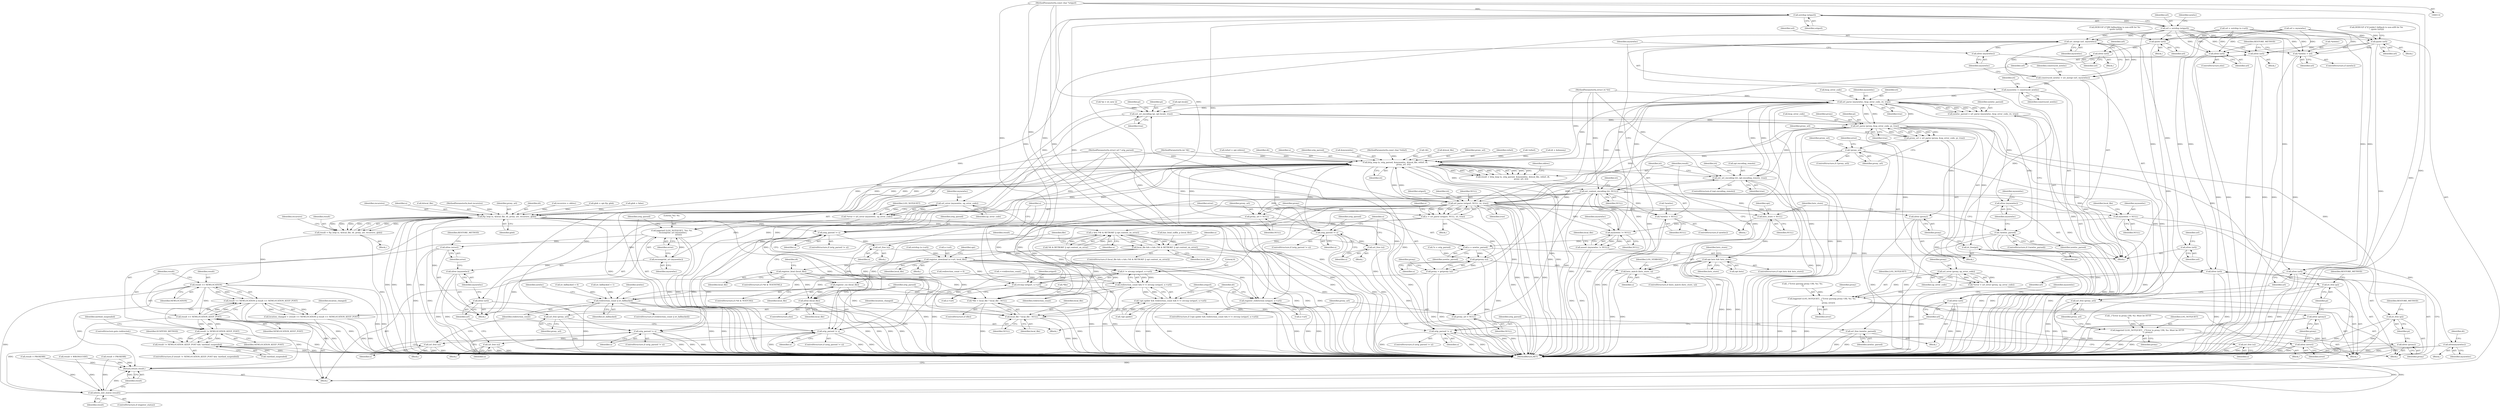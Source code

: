 digraph "1_savannah_e996e322ffd42aaa051602da182d03178d0f13e1_0@API" {
"1000178" [label="(Call,xstrdup (origurl))"];
"1000116" [label="(MethodParameterIn,const char *origurl)"];
"1000176" [label="(Call,url = xstrdup (origurl))"];
"1000258" [label="(Call,xfree (url))"];
"1000293" [label="(Call,xfree (url))"];
"1000410" [label="(Call,uri_merge (url, mynewloc))"];
"1000408" [label="(Call,construced_newloc = uri_merge (url, mynewloc))"];
"1000415" [label="(Call,mynewloc = construced_newloc)"];
"1000444" [label="(Call,url_parse (mynewloc, &up_error_code, iri, true))"];
"1000223" [label="(Call,set_uri_encoding (pi, opt.locale, true))"];
"1000236" [label="(Call,url_parse (proxy, &up_error_code, pi, true))"];
"1000234" [label="(Call,proxy_url = url_parse (proxy, &up_error_code, pi, true))"];
"1000243" [label="(Call,!proxy_url)"];
"1000291" [label="(Call,url_free (proxy_url))"];
"1000330" [label="(Call,http_loop (u, orig_parsed, &mynewloc, &local_file, refurl, dt,\n                          proxy_url, iri))"];
"1000328" [label="(Call,result = http_loop (u, orig_parsed, &mynewloc, &local_file, refurl, dt,\n                          proxy_url, iri))"];
"1000361" [label="(Call,ftp_loop (u, &local_file, dt, proxy_url, recursive, glob))"];
"1000359" [label="(Call,result = ftp_loop (u, &local_file, dt, proxy_url, recursive, glob))"];
"1000391" [label="(Call,result == NEWLOCATION)"];
"1000390" [label="(Call,result == NEWLOCATION || result == NEWLOCATION_KEEP_POST)"];
"1000388" [label="(Call,location_changed = (result == NEWLOCATION || result == NEWLOCATION_KEEP_POST))"];
"1000394" [label="(Call,result == NEWLOCATION_KEEP_POST)"];
"1000539" [label="(Call,result != NEWLOCATION_KEEP_POST)"];
"1000538" [label="(Call,result != NEWLOCATION_KEEP_POST && !method_suspended)"];
"1000706" [label="(Call,inform_exit_status (result))"];
"1000708" [label="(Return,return result;)"];
"1000383" [label="(Call,url_free (proxy_url))"];
"1000467" [label="(Call,orig_parsed != u)"];
"1000471" [label="(Call,url_free (u))"];
"1000507" [label="(Call,orig_parsed != u)"];
"1000511" [label="(Call,url_free (u))"];
"1000528" [label="(Call,orig_parsed != u)"];
"1000532" [label="(Call,url_free (u))"];
"1000567" [label="(Call,orig_parsed != u)"];
"1000571" [label="(Call,url_free (u))"];
"1000672" [label="(Call,orig_parsed != u)"];
"1000676" [label="(Call,url_free (u))"];
"1000609" [label="(Call,u && (*dt & RETROKF || opt.content_on_error))"];
"1000607" [label="(Call,local_file && u && (*dt & RETROKF || opt.content_on_error))"];
"1000620" [label="(Call,register_download (u->url, local_file))"];
"1000633" [label="(Call,0 != strcmp (origurl, u->url))"];
"1000631" [label="(Call,redirection_count && 0 != strcmp (origurl, u->url))"];
"1000626" [label="(Call,!opt.spider && redirection_count && 0 != strcmp (origurl, u->url))"];
"1000679" [label="(Call,redirection_count || iri_fallbacked)"];
"1000635" [label="(Call,strcmp (origurl, u->url))"];
"1000640" [label="(Call,register_redirection (origurl, u->url))"];
"1000650" [label="(Call,register_html (local_file))"];
"1000657" [label="(Call,register_css (local_file))"];
"1000661" [label="(Call,*file = local_file ? local_file : NULL)"];
"1000664" [label="(Call,local_file ? local_file : NULL)"];
"1000669" [label="(Call,xfree (local_file))"];
"1000429" [label="(Call,set_uri_encoding (iri, opt.encoding_remote, true))"];
"1000435" [label="(Call,set_content_encoding (iri, NULL))"];
"1000204" [label="(Call,mynewloc = NULL)"];
"1000403" [label="(Call,mynewloc != NULL)"];
"1000402" [label="(Call,assert (mynewloc != NULL))"];
"1000548" [label="(Call,xfree(mynewloc))"];
"1000209" [label="(Call,proxy_url = NULL)"];
"1000311" [label="(Call,hsts_store = NULL)"];
"1000315" [label="(Call,opt.hsts && hsts_store)"];
"1000322" [label="(Call,hsts_match (hsts_store, u))"];
"1000385" [label="(Call,proxy_url = NULL)"];
"1000575" [label="(Call,url_parse (origurl, NULL, iri, true))"];
"1000573" [label="(Call,u = url_parse (origurl, NULL, iri, true))"];
"1000214" [label="(Call,getproxy (u))"];
"1000212" [label="(Call,proxy = getproxy (u))"];
"1000696" [label="(Call,*newloc = NULL)"];
"1000249" [label="(Call,url_error (proxy, up_error_code))"];
"1000247" [label="(Call,*error = url_error (proxy, up_error_code))"];
"1000252" [label="(Call,logprintf (LOG_NOTQUIET, _(\"Error parsing proxy URL %s: %s.\n\"),\n                     proxy, error))"];
"1000260" [label="(Call,xfree (error))"];
"1000262" [label="(Call,xfree (proxy))"];
"1000264" [label="(Call,iri_free (pi))"];
"1000286" [label="(Call,logprintf (LOG_NOTQUIET, _(\"Error in proxy URL %s: Must be HTTP.\n\"), proxy))"];
"1000295" [label="(Call,xfree (proxy))"];
"1000297" [label="(Call,iri_free (pi))"];
"1000304" [label="(Call,iri_free(pi))"];
"1000306" [label="(Call,xfree (proxy))"];
"1000442" [label="(Call,newloc_parsed = url_parse (mynewloc, &up_error_code, iri, true))"];
"1000451" [label="(Call,!newloc_parsed)"];
"1000504" [label="(Call,url_free (newloc_parsed))"];
"1000534" [label="(Call,u = newloc_parsed)"];
"1000457" [label="(Call,url_error (mynewloc, up_error_code))"];
"1000455" [label="(Call,*error = url_error (mynewloc, up_error_code))"];
"1000460" [label="(Call,logprintf (LOG_NOTQUIET, \"%s: %s.\n\", escnonprint_uri (mynewloc),\n                     error))"];
"1000477" [label="(Call,xfree (error))"];
"1000463" [label="(Call,escnonprint_uri (mynewloc))"];
"1000475" [label="(Call,xfree (mynewloc))"];
"1000481" [label="(Call,xfree (mynewloc))"];
"1000413" [label="(Call,xfree (mynewloc))"];
"1000473" [label="(Call,xfree (url))"];
"1000513" [label="(Call,xfree (url))"];
"1000522" [label="(Call,xfree (url))"];
"1000586" [label="(Call,quote (url))"];
"1000588" [label="(Call,xfree (url))"];
"1000604" [label="(Call,quote (url))"];
"1000685" [label="(Call,*newloc = url)"];
"1000690" [label="(Call,xfree (url))"];
"1000700" [label="(Call,xfree (url))"];
"1000465" [label="(Identifier,error)"];
"1000124" [label="(Block,)"];
"1000629" [label="(Identifier,opt)"];
"1000359" [label="(Call,result = ftp_loop (u, &local_file, dt, proxy_url, recursive, glob))"];
"1000443" [label="(Identifier,newloc_parsed)"];
"1000367" [label="(Identifier,recursive)"];
"1000458" [label="(Identifier,mynewloc)"];
"1000166" [label="(Call,!dt)"];
"1000386" [label="(Identifier,proxy_url)"];
"1000335" [label="(Call,&local_file)"];
"1000604" [label="(Call,quote (url))"];
"1000442" [label="(Call,newloc_parsed = url_parse (mynewloc, &up_error_code, iri, true))"];
"1000510" [label="(Block,)"];
"1000690" [label="(Call,xfree (url))"];
"1000472" [label="(Identifier,u)"];
"1000548" [label="(Call,xfree(mynewloc))"];
"1000405" [label="(Identifier,NULL)"];
"1000456" [label="(Identifier,error)"];
"1000691" [label="(Identifier,url)"];
"1000470" [label="(Block,)"];
"1000664" [label="(Call,local_file ? local_file : NULL)"];
"1000683" [label="(ControlStructure,if (newloc))"];
"1000179" [label="(Identifier,origurl)"];
"1000339" [label="(Identifier,proxy_url)"];
"1000460" [label="(Call,logprintf (LOG_NOTQUIET, \"%s: %s.\n\", escnonprint_uri (mynewloc),\n                     error))"];
"1000361" [label="(Call,ftp_loop (u, &local_file, dt, proxy_url, recursive, glob))"];
"1000299" [label="(Identifier,RESTORE_METHOD)"];
"1000592" [label="(Call,xstrdup (u->url))"];
"1000253" [label="(Identifier,LOG_NOTQUIET)"];
"1000115" [label="(MethodParameterIn,struct url * orig_parsed)"];
"1000625" [label="(ControlStructure,if (!opt.spider && redirection_count && 0 != strcmp (origurl, u->url)))"];
"1000429" [label="(Call,set_uri_encoding (iri, opt.encoding_remote, true))"];
"1000699" [label="(Identifier,NULL)"];
"1000259" [label="(Identifier,url)"];
"1000577" [label="(Identifier,NULL)"];
"1000387" [label="(Identifier,NULL)"];
"1000306" [label="(Call,xfree (proxy))"];
"1000326" [label="(Identifier,LOG_VERBOSE)"];
"1000242" [label="(ControlStructure,if (!proxy_url))"];
"1000228" [label="(Identifier,true)"];
"1000635" [label="(Call,strcmp (origurl, u->url))"];
"1000412" [label="(Identifier,mynewloc)"];
"1000396" [label="(Identifier,NEWLOCATION_KEEP_POST)"];
"1000549" [label="(Identifier,mynewloc)"];
"1000459" [label="(Identifier,up_error_code)"];
"1000532" [label="(Call,url_free (u))"];
"1000455" [label="(Call,*error = url_error (mynewloc, up_error_code))"];
"1000636" [label="(Identifier,origurl)"];
"1000709" [label="(Identifier,result)"];
"1000627" [label="(Call,!opt.spider)"];
"1000435" [label="(Call,set_content_encoding (iri, NULL))"];
"1000695" [label="(Identifier,newloc)"];
"1000315" [label="(Call,opt.hsts && hsts_store)"];
"1000344" [label="(Identifier,oldrec)"];
"1000266" [label="(Identifier,RESTORE_METHOD)"];
"1000234" [label="(Call,proxy_url = url_parse (proxy, &up_error_code, pi, true))"];
"1000531" [label="(Block,)"];
"1000666" [label="(Identifier,local_file)"];
"1000407" [label="(Identifier,local_file)"];
"1000121" [label="(MethodParameterIn,bool recursive)"];
"1000607" [label="(Call,local_file && u && (*dt & RETROKF || opt.content_on_error))"];
"1000538" [label="(Call,result != NEWLOCATION_KEEP_POST && !method_suspended)"];
"1000293" [label="(Call,xfree (url))"];
"1000467" [label="(Call,orig_parsed != u)"];
"1000394" [label="(Call,result == NEWLOCATION_KEEP_POST)"];
"1000193" [label="(Call,!refurl)"];
"1000471" [label="(Call,url_free (u))"];
"1000414" [label="(Identifier,mynewloc)"];
"1000696" [label="(Call,*newloc = NULL)"];
"1000321" [label="(ControlStructure,if (hsts_match (hsts_store, u)))"];
"1000469" [label="(Identifier,u)"];
"1000218" [label="(Block,)"];
"1000210" [label="(Identifier,proxy_url)"];
"1000648" [label="(Identifier,dt)"];
"1000622" [label="(Identifier,u)"];
"1000686" [label="(Call,*newloc)"];
"1000707" [label="(Identifier,result)"];
"1000311" [label="(Call,hsts_store = NULL)"];
"1000205" [label="(Identifier,mynewloc)"];
"1000236" [label="(Call,url_parse (proxy, &up_error_code, pi, true))"];
"1000674" [label="(Identifier,u)"];
"1000528" [label="(Call,orig_parsed != u)"];
"1000425" [label="(ControlStructure,if (opt.encoding_remote))"];
"1000206" [label="(Identifier,NULL)"];
"1000243" [label="(Call,!proxy_url)"];
"1000702" [label="(Identifier,RESTORE_METHOD)"];
"1000317" [label="(Identifier,opt)"];
"1000462" [label="(Literal,\"%s: %s.\n\")"];
"1000136" [label="(Call,*u = orig_parsed)"];
"1000533" [label="(Identifier,u)"];
"1000224" [label="(Identifier,pi)"];
"1000576" [label="(Identifier,origurl)"];
"1000275" [label="(Identifier,proxy_url)"];
"1000491" [label="(Call,++redirection_count)"];
"1000523" [label="(Identifier,url)"];
"1000651" [label="(Identifier,local_file)"];
"1000420" [label="(Identifier,iri)"];
"1000463" [label="(Call,escnonprint_uri (mynewloc))"];
"1000642" [label="(Call,u->url)"];
"1000484" [label="(Identifier,mynewloc)"];
"1000257" [label="(Identifier,error)"];
"1000567" [label="(Call,orig_parsed != u)"];
"1000250" [label="(Identifier,proxy)"];
"1000129" [label="(Call,iri_fallbacked = 0)"];
"1000704" [label="(ControlStructure,if (register_status))"];
"1000473" [label="(Call,xfree (url))"];
"1000624" [label="(Identifier,local_file)"];
"1000362" [label="(Identifier,u)"];
"1000434" [label="(Identifier,true)"];
"1000404" [label="(Identifier,mynewloc)"];
"1000322" [label="(Call,hsts_match (hsts_store, u))"];
"1000570" [label="(Block,)"];
"1000116" [label="(MethodParameterIn,const char *origurl)"];
"1000258" [label="(Call,xfree (url))"];
"1000330" [label="(Call,http_loop (u, orig_parsed, &mynewloc, &local_file, refurl, dt,\n                          proxy_url, iri))"];
"1000496" [label="(Block,)"];
"1000541" [label="(Identifier,NEWLOCATION_KEEP_POST)"];
"1000542" [label="(Call,!method_suspended)"];
"1000261" [label="(Identifier,error)"];
"1000120" [label="(MethodParameterIn,int *dt)"];
"1000537" [label="(ControlStructure,if (result != NEWLOCATION_KEEP_POST && !method_suspended))"];
"1000415" [label="(Call,mynewloc = construced_newloc)"];
"1000588" [label="(Call,xfree (url))"];
"1000384" [label="(Identifier,proxy_url)"];
"1000235" [label="(Identifier,proxy_url)"];
"1000530" [label="(Identifier,u)"];
"1000543" [label="(Identifier,method_suspended)"];
"1000448" [label="(Identifier,iri)"];
"1000444" [label="(Call,url_parse (mynewloc, &up_error_code, iri, true))"];
"1000634" [label="(Literal,0)"];
"1000451" [label="(Call,!newloc_parsed)"];
"1000655" [label="(Identifier,dt)"];
"1000169" [label="(Call,dt = &dummy)"];
"1000440" [label="(Identifier,iri)"];
"1000254" [label="(Call,_(\"Error parsing proxy URL %s: %s.\n\"))"];
"1000535" [label="(Identifier,u)"];
"1000291" [label="(Call,url_free (proxy_url))"];
"1000641" [label="(Identifier,origurl)"];
"1000195" [label="(Call,refurl = opt.referer)"];
"1000383" [label="(Call,url_free (proxy_url))"];
"1000569" [label="(Identifier,u)"];
"1000211" [label="(Identifier,NULL)"];
"1000587" [label="(Identifier,url)"];
"1000468" [label="(Identifier,orig_parsed)"];
"1000363" [label="(Call,&local_file)"];
"1000658" [label="(Identifier,local_file)"];
"1000146" [label="(Call,redirection_count = 0)"];
"1000516" [label="(Identifier,mynewloc)"];
"1000667" [label="(Identifier,NULL)"];
"1000223" [label="(Call,set_uri_encoding (pi, opt.locale, true))"];
"1000665" [label="(Identifier,local_file)"];
"1000591" [label="(Identifier,url)"];
"1000512" [label="(Identifier,u)"];
"1000338" [label="(Identifier,dt)"];
"1000464" [label="(Identifier,mynewloc)"];
"1000575" [label="(Call,url_parse (origurl, NULL, iri, true))"];
"1000477" [label="(Call,xfree (error))"];
"1000589" [label="(Identifier,url)"];
"1000584" [label="(Block,)"];
"1000389" [label="(Identifier,location_changed)"];
"1000608" [label="(Identifier,local_file)"];
"1000581" [label="(Identifier,u)"];
"1000390" [label="(Call,result == NEWLOCATION || result == NEWLOCATION_KEEP_POST)"];
"1000296" [label="(Identifier,proxy)"];
"1000508" [label="(Identifier,orig_parsed)"];
"1000251" [label="(Identifier,up_error_code)"];
"1000256" [label="(Identifier,proxy)"];
"1000408" [label="(Call,construced_newloc = uri_merge (url, mynewloc))"];
"1000178" [label="(Call,xstrdup (origurl))"];
"1000402" [label="(Call,assert (mynewloc != NULL))"];
"1000566" [label="(ControlStructure,if (orig_parsed != u))"];
"1000249" [label="(Call,url_error (proxy, up_error_code))"];
"1000466" [label="(ControlStructure,if (orig_parsed != u))"];
"1000413" [label="(Call,xfree (mynewloc))"];
"1000215" [label="(Identifier,u)"];
"1000331" [label="(Identifier,u)"];
"1000340" [label="(Identifier,iri)"];
"1000631" [label="(Call,redirection_count && 0 != strcmp (origurl, u->url))"];
"1000504" [label="(Call,url_free (newloc_parsed))"];
"1000398" [label="(Identifier,location_changed)"];
"1000307" [label="(Identifier,proxy)"];
"1000481" [label="(Call,xfree (mynewloc))"];
"1000637" [label="(Call,u->url)"];
"1000697" [label="(Call,*newloc)"];
"1000403" [label="(Call,mynewloc != NULL)"];
"1000527" [label="(ControlStructure,if (orig_parsed != u))"];
"1000241" [label="(Identifier,true)"];
"1000388" [label="(Call,location_changed = (result == NEWLOCATION || result == NEWLOCATION_KEEP_POST))"];
"1000660" [label="(Identifier,file)"];
"1000668" [label="(ControlStructure,else)"];
"1000645" [label="(ControlStructure,if (*dt & TEXTHTML))"];
"1000544" [label="(Identifier,SUSPEND_METHOD)"];
"1000507" [label="(Call,orig_parsed != u)"];
"1000573" [label="(Call,u = url_parse (origurl, NULL, iri, true))"];
"1000536" [label="(Identifier,newloc_parsed)"];
"1000547" [label="(Block,)"];
"1000332" [label="(Identifier,orig_parsed)"];
"1000260" [label="(Call,xfree (error))"];
"1000225" [label="(Call,opt.locale)"];
"1000700" [label="(Call,xfree (url))"];
"1000679" [label="(Call,redirection_count || iri_fallbacked)"];
"1000596" [label="(Call,iri_fallbacked = 1)"];
"1000678" [label="(ControlStructure,if (redirection_count || iri_fallbacked))"];
"1000366" [label="(Identifier,proxy_url)"];
"1000329" [label="(Identifier,result)"];
"1000324" [label="(Identifier,u)"];
"1000568" [label="(Identifier,orig_parsed)"];
"1000632" [label="(Identifier,redirection_count)"];
"1000333" [label="(Call,&mynewloc)"];
"1000119" [label="(MethodParameterIn,const char *refurl)"];
"1000659" [label="(ControlStructure,if (file))"];
"1000672" [label="(Call,orig_parsed != u)"];
"1000382" [label="(Block,)"];
"1000437" [label="(Identifier,NULL)"];
"1000511" [label="(Call,url_free (u))"];
"1000393" [label="(Identifier,NEWLOCATION)"];
"1000474" [label="(Identifier,url)"];
"1000263" [label="(Identifier,proxy)"];
"1000285" [label="(Block,)"];
"1000476" [label="(Identifier,mynewloc)"];
"1000411" [label="(Identifier,url)"];
"1000525" [label="(Identifier,url)"];
"1000583" [label="(Call,DEBUGP ((\"[IRI fallbacking to non-utf8 for %s\n\", quote (url))))"];
"1000240" [label="(Identifier,pi)"];
"1000606" [label="(ControlStructure,if (local_file && u && (*dt & RETROKF || opt.content_on_error)))"];
"1000475" [label="(Call,xfree (mynewloc))"];
"1000176" [label="(Call,url = xstrdup (origurl))"];
"1000478" [label="(Identifier,error)"];
"1000431" [label="(Call,opt.encoding_remote)"];
"1000290" [label="(Identifier,proxy)"];
"1000650" [label="(Call,register_html (local_file))"];
"1000518" [label="(Call,result = WRONGCODE)"];
"1000479" [label="(Identifier,RESTORE_METHOD)"];
"1000238" [label="(Call,&up_error_code)"];
"1000661" [label="(Call,*file = local_file ? local_file : NULL)"];
"1000304" [label="(Call,iri_free(pi))"];
"1000545" [label="(ControlStructure,goto redirected;)"];
"1000365" [label="(Identifier,dt)"];
"1000122" [label="(MethodParameterIn,struct iri *iri)"];
"1000602" [label="(Block,)"];
"1000684" [label="(Identifier,newloc)"];
"1000294" [label="(Identifier,url)"];
"1000288" [label="(Call,_(\"Error in proxy URL %s: Must be HTTP.\n\"))"];
"1000529" [label="(Identifier,orig_parsed)"];
"1000610" [label="(Identifier,u)"];
"1000220" [label="(Call,*pi = iri_new ())"];
"1000313" [label="(Identifier,NULL)"];
"1000368" [label="(Identifier,glob)"];
"1000640" [label="(Call,register_redirection (origurl, u->url))"];
"1000453" [label="(Block,)"];
"1000214" [label="(Call,getproxy (u))"];
"1000328" [label="(Call,result = http_loop (u, orig_parsed, &mynewloc, &local_file, refurl, dt,\n                          proxy_url, iri))"];
"1000621" [label="(Call,u->url)"];
"1000430" [label="(Identifier,iri)"];
"1000701" [label="(Identifier,url)"];
"1000360" [label="(Identifier,result)"];
"1000673" [label="(Identifier,orig_parsed)"];
"1000652" [label="(ControlStructure,if (*dt & TEXTCSS))"];
"1000657" [label="(Call,register_css (local_file))"];
"1000204" [label="(Call,mynewloc = NULL)"];
"1000177" [label="(Identifier,url)"];
"1000385" [label="(Call,proxy_url = NULL)"];
"1000694" [label="(ControlStructure,if (newloc))"];
"1000252" [label="(Call,logprintf (LOG_NOTQUIET, _(\"Error parsing proxy URL %s: %s.\n\"),\n                     proxy, error))"];
"1000706" [label="(Call,inform_exit_status (result))"];
"1000416" [label="(Identifier,mynewloc)"];
"1000685" [label="(Call,*newloc = url)"];
"1000264" [label="(Call,iri_free (pi))"];
"1000693" [label="(Block,)"];
"1000399" [label="(Block,)"];
"1000417" [label="(Identifier,construced_newloc)"];
"1000369" [label="(Call,recursive = oldrec)"];
"1000609" [label="(Call,u && (*dt & RETROKF || opt.content_on_error))"];
"1000689" [label="(ControlStructure,else)"];
"1000710" [label="(MethodReturn,RET)"];
"1000213" [label="(Identifier,proxy)"];
"1000675" [label="(Block,)"];
"1000676" [label="(Call,url_free (u))"];
"1000298" [label="(Identifier,pi)"];
"1000297" [label="(Call,iri_free (pi))"];
"1000312" [label="(Identifier,hsts_store)"];
"1000450" [label="(ControlStructure,if (!newloc_parsed))"];
"1000506" [label="(ControlStructure,if (orig_parsed != u))"];
"1000181" [label="(Identifier,newloc)"];
"1000316" [label="(Call,opt.hsts)"];
"1000662" [label="(Call,*file)"];
"1000209" [label="(Call,proxy_url = NULL)"];
"1000560" [label="(Block,)"];
"1000681" [label="(Identifier,iri_fallbacked)"];
"1000669" [label="(Call,xfree (local_file))"];
"1000265" [label="(Identifier,pi)"];
"1000671" [label="(ControlStructure,if (orig_parsed != u))"];
"1000524" [label="(Call,url = mynewloc)"];
"1000286" [label="(Call,logprintf (LOG_NOTQUIET, _(\"Error in proxy URL %s: Must be HTTP.\n\"), proxy))"];
"1000513" [label="(Call,xfree (url))"];
"1000212" [label="(Call,proxy = getproxy (u))"];
"1000677" [label="(Identifier,u)"];
"1000505" [label="(Identifier,newloc_parsed)"];
"1000217" [label="(Identifier,proxy)"];
"1000392" [label="(Identifier,result)"];
"1000341" [label="(Block,)"];
"1000410" [label="(Call,uri_merge (url, mynewloc))"];
"1000571" [label="(Call,url_free (u))"];
"1000555" [label="(Identifier,dt)"];
"1000579" [label="(Identifier,true)"];
"1000323" [label="(Identifier,hsts_store)"];
"1000245" [label="(Block,)"];
"1000446" [label="(Call,&up_error_code)"];
"1000300" [label="(Call,result = PROXERR)"];
"1000287" [label="(Identifier,LOG_NOTQUIET)"];
"1000305" [label="(Identifier,pi)"];
"1000586" [label="(Call,quote (url))"];
"1000582" [label="(Block,)"];
"1000540" [label="(Identifier,result)"];
"1000267" [label="(Call,result = PROXERR)"];
"1000452" [label="(Identifier,newloc_parsed)"];
"1000409" [label="(Identifier,construced_newloc)"];
"1000461" [label="(Identifier,LOG_NOTQUIET)"];
"1000626" [label="(Call,!opt.spider && redirection_count && 0 != strcmp (origurl, u->url))"];
"1000309" [label="(Block,)"];
"1000314" [label="(ControlStructure,if (opt.hsts && hsts_store))"];
"1000337" [label="(Identifier,refurl)"];
"1000534" [label="(Call,u = newloc_parsed)"];
"1000292" [label="(Identifier,proxy_url)"];
"1000620" [label="(Call,register_download (u->url, local_file))"];
"1000248" [label="(Identifier,error)"];
"1000374" [label="(Call,has_html_suffix_p (local_file))"];
"1000244" [label="(Identifier,proxy_url)"];
"1000619" [label="(Block,)"];
"1000522" [label="(Call,xfree (url))"];
"1000539" [label="(Call,result != NEWLOCATION_KEEP_POST)"];
"1000445" [label="(Identifier,mynewloc)"];
"1000633" [label="(Call,0 != strcmp (origurl, u->url))"];
"1000574" [label="(Identifier,u)"];
"1000572" [label="(Identifier,u)"];
"1000449" [label="(Identifier,true)"];
"1000590" [label="(Call,url = xstrdup (u->url))"];
"1000391" [label="(Call,result == NEWLOCATION)"];
"1000347" [label="(Call,glob = opt.ftp_glob)"];
"1000262" [label="(Call,xfree (proxy))"];
"1000605" [label="(Identifier,url)"];
"1000670" [label="(Identifier,local_file)"];
"1000436" [label="(Identifier,iri)"];
"1000509" [label="(Identifier,u)"];
"1000295" [label="(Call,xfree (proxy))"];
"1000247" [label="(Call,*error = url_error (proxy, up_error_code))"];
"1000708" [label="(Return,return result;)"];
"1000514" [label="(Identifier,url)"];
"1000578" [label="(Identifier,iri)"];
"1000395" [label="(Identifier,result)"];
"1000457" [label="(Call,url_error (mynewloc, up_error_code))"];
"1000601" [label="(Call,DEBUGP ((\"[Couldn't fallback to non-utf8 for %s\n\", quote (url))))"];
"1000680" [label="(Identifier,redirection_count)"];
"1000611" [label="(Call,*dt & RETROKF || opt.content_on_error)"];
"1000370" [label="(Identifier,recursive)"];
"1000356" [label="(Call,glob = false)"];
"1000231" [label="(Identifier,pi)"];
"1000237" [label="(Identifier,proxy)"];
"1000319" [label="(Identifier,hsts_store)"];
"1000482" [label="(Identifier,mynewloc)"];
"1000208" [label="(Identifier,local_file)"];
"1000688" [label="(Identifier,url)"];
"1000178" -> "1000176"  [label="AST: "];
"1000178" -> "1000179"  [label="CFG: "];
"1000179" -> "1000178"  [label="AST: "];
"1000176" -> "1000178"  [label="CFG: "];
"1000178" -> "1000710"  [label="DDG: "];
"1000178" -> "1000176"  [label="DDG: "];
"1000116" -> "1000178"  [label="DDG: "];
"1000178" -> "1000575"  [label="DDG: "];
"1000178" -> "1000633"  [label="DDG: "];
"1000178" -> "1000635"  [label="DDG: "];
"1000178" -> "1000640"  [label="DDG: "];
"1000116" -> "1000114"  [label="AST: "];
"1000116" -> "1000710"  [label="DDG: "];
"1000116" -> "1000575"  [label="DDG: "];
"1000116" -> "1000633"  [label="DDG: "];
"1000116" -> "1000635"  [label="DDG: "];
"1000116" -> "1000640"  [label="DDG: "];
"1000176" -> "1000124"  [label="AST: "];
"1000177" -> "1000176"  [label="AST: "];
"1000181" -> "1000176"  [label="CFG: "];
"1000176" -> "1000710"  [label="DDG: "];
"1000176" -> "1000258"  [label="DDG: "];
"1000176" -> "1000293"  [label="DDG: "];
"1000176" -> "1000410"  [label="DDG: "];
"1000176" -> "1000586"  [label="DDG: "];
"1000176" -> "1000604"  [label="DDG: "];
"1000176" -> "1000685"  [label="DDG: "];
"1000176" -> "1000690"  [label="DDG: "];
"1000176" -> "1000700"  [label="DDG: "];
"1000258" -> "1000245"  [label="AST: "];
"1000258" -> "1000259"  [label="CFG: "];
"1000259" -> "1000258"  [label="AST: "];
"1000261" -> "1000258"  [label="CFG: "];
"1000258" -> "1000710"  [label="DDG: "];
"1000258" -> "1000710"  [label="DDG: "];
"1000524" -> "1000258"  [label="DDG: "];
"1000590" -> "1000258"  [label="DDG: "];
"1000293" -> "1000285"  [label="AST: "];
"1000293" -> "1000294"  [label="CFG: "];
"1000294" -> "1000293"  [label="AST: "];
"1000296" -> "1000293"  [label="CFG: "];
"1000293" -> "1000710"  [label="DDG: "];
"1000293" -> "1000710"  [label="DDG: "];
"1000524" -> "1000293"  [label="DDG: "];
"1000590" -> "1000293"  [label="DDG: "];
"1000410" -> "1000408"  [label="AST: "];
"1000410" -> "1000412"  [label="CFG: "];
"1000411" -> "1000410"  [label="AST: "];
"1000412" -> "1000410"  [label="AST: "];
"1000408" -> "1000410"  [label="CFG: "];
"1000410" -> "1000408"  [label="DDG: "];
"1000410" -> "1000408"  [label="DDG: "];
"1000524" -> "1000410"  [label="DDG: "];
"1000590" -> "1000410"  [label="DDG: "];
"1000403" -> "1000410"  [label="DDG: "];
"1000410" -> "1000413"  [label="DDG: "];
"1000410" -> "1000473"  [label="DDG: "];
"1000410" -> "1000513"  [label="DDG: "];
"1000410" -> "1000522"  [label="DDG: "];
"1000408" -> "1000399"  [label="AST: "];
"1000409" -> "1000408"  [label="AST: "];
"1000414" -> "1000408"  [label="CFG: "];
"1000408" -> "1000710"  [label="DDG: "];
"1000408" -> "1000415"  [label="DDG: "];
"1000415" -> "1000399"  [label="AST: "];
"1000415" -> "1000417"  [label="CFG: "];
"1000416" -> "1000415"  [label="AST: "];
"1000417" -> "1000415"  [label="AST: "];
"1000420" -> "1000415"  [label="CFG: "];
"1000415" -> "1000710"  [label="DDG: "];
"1000415" -> "1000444"  [label="DDG: "];
"1000444" -> "1000442"  [label="AST: "];
"1000444" -> "1000449"  [label="CFG: "];
"1000445" -> "1000444"  [label="AST: "];
"1000446" -> "1000444"  [label="AST: "];
"1000448" -> "1000444"  [label="AST: "];
"1000449" -> "1000444"  [label="AST: "];
"1000442" -> "1000444"  [label="CFG: "];
"1000444" -> "1000710"  [label="DDG: "];
"1000444" -> "1000710"  [label="DDG: "];
"1000444" -> "1000710"  [label="DDG: "];
"1000444" -> "1000223"  [label="DDG: "];
"1000444" -> "1000236"  [label="DDG: "];
"1000444" -> "1000330"  [label="DDG: "];
"1000444" -> "1000429"  [label="DDG: "];
"1000444" -> "1000442"  [label="DDG: "];
"1000444" -> "1000442"  [label="DDG: "];
"1000444" -> "1000442"  [label="DDG: "];
"1000444" -> "1000442"  [label="DDG: "];
"1000236" -> "1000444"  [label="DDG: "];
"1000236" -> "1000444"  [label="DDG: "];
"1000435" -> "1000444"  [label="DDG: "];
"1000122" -> "1000444"  [label="DDG: "];
"1000575" -> "1000444"  [label="DDG: "];
"1000429" -> "1000444"  [label="DDG: "];
"1000444" -> "1000457"  [label="DDG: "];
"1000444" -> "1000481"  [label="DDG: "];
"1000444" -> "1000575"  [label="DDG: "];
"1000223" -> "1000218"  [label="AST: "];
"1000223" -> "1000228"  [label="CFG: "];
"1000224" -> "1000223"  [label="AST: "];
"1000225" -> "1000223"  [label="AST: "];
"1000228" -> "1000223"  [label="AST: "];
"1000231" -> "1000223"  [label="CFG: "];
"1000223" -> "1000710"  [label="DDG: "];
"1000223" -> "1000710"  [label="DDG: "];
"1000220" -> "1000223"  [label="DDG: "];
"1000575" -> "1000223"  [label="DDG: "];
"1000223" -> "1000236"  [label="DDG: "];
"1000223" -> "1000236"  [label="DDG: "];
"1000236" -> "1000234"  [label="AST: "];
"1000236" -> "1000241"  [label="CFG: "];
"1000237" -> "1000236"  [label="AST: "];
"1000238" -> "1000236"  [label="AST: "];
"1000240" -> "1000236"  [label="AST: "];
"1000241" -> "1000236"  [label="AST: "];
"1000234" -> "1000236"  [label="CFG: "];
"1000236" -> "1000710"  [label="DDG: "];
"1000236" -> "1000710"  [label="DDG: "];
"1000236" -> "1000234"  [label="DDG: "];
"1000236" -> "1000234"  [label="DDG: "];
"1000236" -> "1000234"  [label="DDG: "];
"1000236" -> "1000234"  [label="DDG: "];
"1000212" -> "1000236"  [label="DDG: "];
"1000236" -> "1000249"  [label="DDG: "];
"1000236" -> "1000264"  [label="DDG: "];
"1000236" -> "1000286"  [label="DDG: "];
"1000236" -> "1000297"  [label="DDG: "];
"1000236" -> "1000304"  [label="DDG: "];
"1000236" -> "1000306"  [label="DDG: "];
"1000236" -> "1000429"  [label="DDG: "];
"1000236" -> "1000575"  [label="DDG: "];
"1000234" -> "1000218"  [label="AST: "];
"1000235" -> "1000234"  [label="AST: "];
"1000244" -> "1000234"  [label="CFG: "];
"1000234" -> "1000710"  [label="DDG: "];
"1000234" -> "1000243"  [label="DDG: "];
"1000243" -> "1000242"  [label="AST: "];
"1000243" -> "1000244"  [label="CFG: "];
"1000244" -> "1000243"  [label="AST: "];
"1000248" -> "1000243"  [label="CFG: "];
"1000275" -> "1000243"  [label="CFG: "];
"1000243" -> "1000710"  [label="DDG: "];
"1000243" -> "1000710"  [label="DDG: "];
"1000243" -> "1000291"  [label="DDG: "];
"1000243" -> "1000330"  [label="DDG: "];
"1000291" -> "1000285"  [label="AST: "];
"1000291" -> "1000292"  [label="CFG: "];
"1000292" -> "1000291"  [label="AST: "];
"1000294" -> "1000291"  [label="CFG: "];
"1000291" -> "1000710"  [label="DDG: "];
"1000291" -> "1000710"  [label="DDG: "];
"1000330" -> "1000328"  [label="AST: "];
"1000330" -> "1000340"  [label="CFG: "];
"1000331" -> "1000330"  [label="AST: "];
"1000332" -> "1000330"  [label="AST: "];
"1000333" -> "1000330"  [label="AST: "];
"1000335" -> "1000330"  [label="AST: "];
"1000337" -> "1000330"  [label="AST: "];
"1000338" -> "1000330"  [label="AST: "];
"1000339" -> "1000330"  [label="AST: "];
"1000340" -> "1000330"  [label="AST: "];
"1000328" -> "1000330"  [label="CFG: "];
"1000330" -> "1000710"  [label="DDG: "];
"1000330" -> "1000710"  [label="DDG: "];
"1000330" -> "1000710"  [label="DDG: "];
"1000330" -> "1000328"  [label="DDG: "];
"1000330" -> "1000328"  [label="DDG: "];
"1000330" -> "1000328"  [label="DDG: "];
"1000330" -> "1000328"  [label="DDG: "];
"1000330" -> "1000328"  [label="DDG: "];
"1000330" -> "1000328"  [label="DDG: "];
"1000330" -> "1000328"  [label="DDG: "];
"1000330" -> "1000328"  [label="DDG: "];
"1000322" -> "1000330"  [label="DDG: "];
"1000214" -> "1000330"  [label="DDG: "];
"1000567" -> "1000330"  [label="DDG: "];
"1000528" -> "1000330"  [label="DDG: "];
"1000115" -> "1000330"  [label="DDG: "];
"1000361" -> "1000330"  [label="DDG: "];
"1000361" -> "1000330"  [label="DDG: "];
"1000193" -> "1000330"  [label="DDG: "];
"1000195" -> "1000330"  [label="DDG: "];
"1000119" -> "1000330"  [label="DDG: "];
"1000166" -> "1000330"  [label="DDG: "];
"1000169" -> "1000330"  [label="DDG: "];
"1000120" -> "1000330"  [label="DDG: "];
"1000209" -> "1000330"  [label="DDG: "];
"1000575" -> "1000330"  [label="DDG: "];
"1000122" -> "1000330"  [label="DDG: "];
"1000330" -> "1000361"  [label="DDG: "];
"1000330" -> "1000361"  [label="DDG: "];
"1000330" -> "1000361"  [label="DDG: "];
"1000330" -> "1000361"  [label="DDG: "];
"1000330" -> "1000429"  [label="DDG: "];
"1000330" -> "1000435"  [label="DDG: "];
"1000330" -> "1000467"  [label="DDG: "];
"1000330" -> "1000507"  [label="DDG: "];
"1000330" -> "1000528"  [label="DDG: "];
"1000330" -> "1000567"  [label="DDG: "];
"1000330" -> "1000575"  [label="DDG: "];
"1000330" -> "1000672"  [label="DDG: "];
"1000328" -> "1000309"  [label="AST: "];
"1000329" -> "1000328"  [label="AST: "];
"1000344" -> "1000328"  [label="CFG: "];
"1000328" -> "1000710"  [label="DDG: "];
"1000361" -> "1000359"  [label="AST: "];
"1000361" -> "1000368"  [label="CFG: "];
"1000362" -> "1000361"  [label="AST: "];
"1000363" -> "1000361"  [label="AST: "];
"1000365" -> "1000361"  [label="AST: "];
"1000366" -> "1000361"  [label="AST: "];
"1000367" -> "1000361"  [label="AST: "];
"1000368" -> "1000361"  [label="AST: "];
"1000359" -> "1000361"  [label="CFG: "];
"1000361" -> "1000710"  [label="DDG: "];
"1000361" -> "1000710"  [label="DDG: "];
"1000361" -> "1000710"  [label="DDG: "];
"1000361" -> "1000710"  [label="DDG: "];
"1000361" -> "1000359"  [label="DDG: "];
"1000361" -> "1000359"  [label="DDG: "];
"1000361" -> "1000359"  [label="DDG: "];
"1000361" -> "1000359"  [label="DDG: "];
"1000361" -> "1000359"  [label="DDG: "];
"1000361" -> "1000359"  [label="DDG: "];
"1000120" -> "1000361"  [label="DDG: "];
"1000121" -> "1000361"  [label="DDG: "];
"1000369" -> "1000361"  [label="DDG: "];
"1000356" -> "1000361"  [label="DDG: "];
"1000347" -> "1000361"  [label="DDG: "];
"1000361" -> "1000383"  [label="DDG: "];
"1000361" -> "1000467"  [label="DDG: "];
"1000361" -> "1000507"  [label="DDG: "];
"1000361" -> "1000528"  [label="DDG: "];
"1000361" -> "1000567"  [label="DDG: "];
"1000361" -> "1000609"  [label="DDG: "];
"1000361" -> "1000672"  [label="DDG: "];
"1000359" -> "1000341"  [label="AST: "];
"1000360" -> "1000359"  [label="AST: "];
"1000370" -> "1000359"  [label="CFG: "];
"1000359" -> "1000710"  [label="DDG: "];
"1000359" -> "1000391"  [label="DDG: "];
"1000391" -> "1000390"  [label="AST: "];
"1000391" -> "1000393"  [label="CFG: "];
"1000392" -> "1000391"  [label="AST: "];
"1000393" -> "1000391"  [label="AST: "];
"1000395" -> "1000391"  [label="CFG: "];
"1000390" -> "1000391"  [label="CFG: "];
"1000391" -> "1000710"  [label="DDG: "];
"1000391" -> "1000710"  [label="DDG: "];
"1000391" -> "1000390"  [label="DDG: "];
"1000391" -> "1000390"  [label="DDG: "];
"1000391" -> "1000394"  [label="DDG: "];
"1000391" -> "1000539"  [label="DDG: "];
"1000391" -> "1000706"  [label="DDG: "];
"1000391" -> "1000708"  [label="DDG: "];
"1000390" -> "1000388"  [label="AST: "];
"1000390" -> "1000394"  [label="CFG: "];
"1000394" -> "1000390"  [label="AST: "];
"1000388" -> "1000390"  [label="CFG: "];
"1000390" -> "1000710"  [label="DDG: "];
"1000390" -> "1000710"  [label="DDG: "];
"1000390" -> "1000388"  [label="DDG: "];
"1000390" -> "1000388"  [label="DDG: "];
"1000394" -> "1000390"  [label="DDG: "];
"1000394" -> "1000390"  [label="DDG: "];
"1000388" -> "1000124"  [label="AST: "];
"1000389" -> "1000388"  [label="AST: "];
"1000398" -> "1000388"  [label="CFG: "];
"1000388" -> "1000710"  [label="DDG: "];
"1000388" -> "1000710"  [label="DDG: "];
"1000394" -> "1000396"  [label="CFG: "];
"1000395" -> "1000394"  [label="AST: "];
"1000396" -> "1000394"  [label="AST: "];
"1000394" -> "1000710"  [label="DDG: "];
"1000394" -> "1000710"  [label="DDG: "];
"1000539" -> "1000394"  [label="DDG: "];
"1000394" -> "1000539"  [label="DDG: "];
"1000394" -> "1000539"  [label="DDG: "];
"1000394" -> "1000706"  [label="DDG: "];
"1000394" -> "1000708"  [label="DDG: "];
"1000539" -> "1000538"  [label="AST: "];
"1000539" -> "1000541"  [label="CFG: "];
"1000540" -> "1000539"  [label="AST: "];
"1000541" -> "1000539"  [label="AST: "];
"1000543" -> "1000539"  [label="CFG: "];
"1000538" -> "1000539"  [label="CFG: "];
"1000539" -> "1000710"  [label="DDG: "];
"1000539" -> "1000538"  [label="DDG: "];
"1000539" -> "1000538"  [label="DDG: "];
"1000538" -> "1000537"  [label="AST: "];
"1000538" -> "1000542"  [label="CFG: "];
"1000542" -> "1000538"  [label="AST: "];
"1000544" -> "1000538"  [label="CFG: "];
"1000545" -> "1000538"  [label="CFG: "];
"1000538" -> "1000710"  [label="DDG: "];
"1000538" -> "1000710"  [label="DDG: "];
"1000538" -> "1000710"  [label="DDG: "];
"1000542" -> "1000538"  [label="DDG: "];
"1000706" -> "1000704"  [label="AST: "];
"1000706" -> "1000707"  [label="CFG: "];
"1000707" -> "1000706"  [label="AST: "];
"1000709" -> "1000706"  [label="CFG: "];
"1000706" -> "1000710"  [label="DDG: "];
"1000706" -> "1000710"  [label="DDG: "];
"1000300" -> "1000706"  [label="DDG: "];
"1000267" -> "1000706"  [label="DDG: "];
"1000518" -> "1000706"  [label="DDG: "];
"1000706" -> "1000708"  [label="DDG: "];
"1000708" -> "1000124"  [label="AST: "];
"1000708" -> "1000709"  [label="CFG: "];
"1000709" -> "1000708"  [label="AST: "];
"1000710" -> "1000708"  [label="CFG: "];
"1000708" -> "1000710"  [label="DDG: "];
"1000709" -> "1000708"  [label="DDG: "];
"1000300" -> "1000708"  [label="DDG: "];
"1000267" -> "1000708"  [label="DDG: "];
"1000518" -> "1000708"  [label="DDG: "];
"1000383" -> "1000382"  [label="AST: "];
"1000383" -> "1000384"  [label="CFG: "];
"1000384" -> "1000383"  [label="AST: "];
"1000386" -> "1000383"  [label="CFG: "];
"1000383" -> "1000710"  [label="DDG: "];
"1000467" -> "1000466"  [label="AST: "];
"1000467" -> "1000469"  [label="CFG: "];
"1000468" -> "1000467"  [label="AST: "];
"1000469" -> "1000467"  [label="AST: "];
"1000472" -> "1000467"  [label="CFG: "];
"1000474" -> "1000467"  [label="CFG: "];
"1000467" -> "1000710"  [label="DDG: "];
"1000467" -> "1000710"  [label="DDG: "];
"1000467" -> "1000710"  [label="DDG: "];
"1000115" -> "1000467"  [label="DDG: "];
"1000467" -> "1000471"  [label="DDG: "];
"1000471" -> "1000470"  [label="AST: "];
"1000471" -> "1000472"  [label="CFG: "];
"1000472" -> "1000471"  [label="AST: "];
"1000474" -> "1000471"  [label="CFG: "];
"1000471" -> "1000710"  [label="DDG: "];
"1000471" -> "1000710"  [label="DDG: "];
"1000507" -> "1000506"  [label="AST: "];
"1000507" -> "1000509"  [label="CFG: "];
"1000508" -> "1000507"  [label="AST: "];
"1000509" -> "1000507"  [label="AST: "];
"1000512" -> "1000507"  [label="CFG: "];
"1000514" -> "1000507"  [label="CFG: "];
"1000507" -> "1000710"  [label="DDG: "];
"1000507" -> "1000710"  [label="DDG: "];
"1000507" -> "1000710"  [label="DDG: "];
"1000115" -> "1000507"  [label="DDG: "];
"1000507" -> "1000511"  [label="DDG: "];
"1000511" -> "1000510"  [label="AST: "];
"1000511" -> "1000512"  [label="CFG: "];
"1000512" -> "1000511"  [label="AST: "];
"1000514" -> "1000511"  [label="CFG: "];
"1000511" -> "1000710"  [label="DDG: "];
"1000511" -> "1000710"  [label="DDG: "];
"1000528" -> "1000527"  [label="AST: "];
"1000528" -> "1000530"  [label="CFG: "];
"1000529" -> "1000528"  [label="AST: "];
"1000530" -> "1000528"  [label="AST: "];
"1000533" -> "1000528"  [label="CFG: "];
"1000535" -> "1000528"  [label="CFG: "];
"1000528" -> "1000710"  [label="DDG: "];
"1000528" -> "1000710"  [label="DDG: "];
"1000115" -> "1000528"  [label="DDG: "];
"1000528" -> "1000532"  [label="DDG: "];
"1000532" -> "1000531"  [label="AST: "];
"1000532" -> "1000533"  [label="CFG: "];
"1000533" -> "1000532"  [label="AST: "];
"1000535" -> "1000532"  [label="CFG: "];
"1000532" -> "1000710"  [label="DDG: "];
"1000567" -> "1000566"  [label="AST: "];
"1000567" -> "1000569"  [label="CFG: "];
"1000568" -> "1000567"  [label="AST: "];
"1000569" -> "1000567"  [label="AST: "];
"1000572" -> "1000567"  [label="CFG: "];
"1000574" -> "1000567"  [label="CFG: "];
"1000567" -> "1000710"  [label="DDG: "];
"1000567" -> "1000710"  [label="DDG: "];
"1000115" -> "1000567"  [label="DDG: "];
"1000567" -> "1000571"  [label="DDG: "];
"1000567" -> "1000672"  [label="DDG: "];
"1000571" -> "1000570"  [label="AST: "];
"1000571" -> "1000572"  [label="CFG: "];
"1000572" -> "1000571"  [label="AST: "];
"1000574" -> "1000571"  [label="CFG: "];
"1000571" -> "1000710"  [label="DDG: "];
"1000672" -> "1000671"  [label="AST: "];
"1000672" -> "1000674"  [label="CFG: "];
"1000673" -> "1000672"  [label="AST: "];
"1000674" -> "1000672"  [label="AST: "];
"1000677" -> "1000672"  [label="CFG: "];
"1000680" -> "1000672"  [label="CFG: "];
"1000672" -> "1000710"  [label="DDG: "];
"1000672" -> "1000710"  [label="DDG: "];
"1000672" -> "1000710"  [label="DDG: "];
"1000115" -> "1000672"  [label="DDG: "];
"1000609" -> "1000672"  [label="DDG: "];
"1000573" -> "1000672"  [label="DDG: "];
"1000672" -> "1000676"  [label="DDG: "];
"1000676" -> "1000675"  [label="AST: "];
"1000676" -> "1000677"  [label="CFG: "];
"1000677" -> "1000676"  [label="AST: "];
"1000680" -> "1000676"  [label="CFG: "];
"1000676" -> "1000710"  [label="DDG: "];
"1000676" -> "1000710"  [label="DDG: "];
"1000609" -> "1000607"  [label="AST: "];
"1000609" -> "1000610"  [label="CFG: "];
"1000609" -> "1000611"  [label="CFG: "];
"1000610" -> "1000609"  [label="AST: "];
"1000611" -> "1000609"  [label="AST: "];
"1000607" -> "1000609"  [label="CFG: "];
"1000609" -> "1000710"  [label="DDG: "];
"1000609" -> "1000607"  [label="DDG: "];
"1000609" -> "1000607"  [label="DDG: "];
"1000573" -> "1000609"  [label="DDG: "];
"1000611" -> "1000609"  [label="DDG: "];
"1000611" -> "1000609"  [label="DDG: "];
"1000607" -> "1000606"  [label="AST: "];
"1000607" -> "1000608"  [label="CFG: "];
"1000608" -> "1000607"  [label="AST: "];
"1000622" -> "1000607"  [label="CFG: "];
"1000660" -> "1000607"  [label="CFG: "];
"1000607" -> "1000710"  [label="DDG: "];
"1000607" -> "1000710"  [label="DDG: "];
"1000374" -> "1000607"  [label="DDG: "];
"1000607" -> "1000620"  [label="DDG: "];
"1000607" -> "1000661"  [label="DDG: "];
"1000607" -> "1000664"  [label="DDG: "];
"1000607" -> "1000669"  [label="DDG: "];
"1000620" -> "1000619"  [label="AST: "];
"1000620" -> "1000624"  [label="CFG: "];
"1000621" -> "1000620"  [label="AST: "];
"1000624" -> "1000620"  [label="AST: "];
"1000629" -> "1000620"  [label="CFG: "];
"1000620" -> "1000710"  [label="DDG: "];
"1000620" -> "1000710"  [label="DDG: "];
"1000592" -> "1000620"  [label="DDG: "];
"1000620" -> "1000633"  [label="DDG: "];
"1000620" -> "1000635"  [label="DDG: "];
"1000620" -> "1000640"  [label="DDG: "];
"1000620" -> "1000650"  [label="DDG: "];
"1000620" -> "1000657"  [label="DDG: "];
"1000620" -> "1000661"  [label="DDG: "];
"1000620" -> "1000664"  [label="DDG: "];
"1000620" -> "1000669"  [label="DDG: "];
"1000633" -> "1000631"  [label="AST: "];
"1000633" -> "1000635"  [label="CFG: "];
"1000634" -> "1000633"  [label="AST: "];
"1000635" -> "1000633"  [label="AST: "];
"1000631" -> "1000633"  [label="CFG: "];
"1000633" -> "1000710"  [label="DDG: "];
"1000633" -> "1000631"  [label="DDG: "];
"1000633" -> "1000631"  [label="DDG: "];
"1000575" -> "1000633"  [label="DDG: "];
"1000631" -> "1000626"  [label="AST: "];
"1000631" -> "1000632"  [label="CFG: "];
"1000632" -> "1000631"  [label="AST: "];
"1000626" -> "1000631"  [label="CFG: "];
"1000631" -> "1000710"  [label="DDG: "];
"1000631" -> "1000626"  [label="DDG: "];
"1000631" -> "1000626"  [label="DDG: "];
"1000491" -> "1000631"  [label="DDG: "];
"1000146" -> "1000631"  [label="DDG: "];
"1000631" -> "1000679"  [label="DDG: "];
"1000626" -> "1000625"  [label="AST: "];
"1000626" -> "1000627"  [label="CFG: "];
"1000627" -> "1000626"  [label="AST: "];
"1000641" -> "1000626"  [label="CFG: "];
"1000648" -> "1000626"  [label="CFG: "];
"1000626" -> "1000710"  [label="DDG: "];
"1000626" -> "1000710"  [label="DDG: "];
"1000626" -> "1000710"  [label="DDG: "];
"1000627" -> "1000626"  [label="DDG: "];
"1000679" -> "1000678"  [label="AST: "];
"1000679" -> "1000680"  [label="CFG: "];
"1000679" -> "1000681"  [label="CFG: "];
"1000680" -> "1000679"  [label="AST: "];
"1000681" -> "1000679"  [label="AST: "];
"1000684" -> "1000679"  [label="CFG: "];
"1000695" -> "1000679"  [label="CFG: "];
"1000679" -> "1000710"  [label="DDG: "];
"1000679" -> "1000710"  [label="DDG: "];
"1000679" -> "1000710"  [label="DDG: "];
"1000491" -> "1000679"  [label="DDG: "];
"1000146" -> "1000679"  [label="DDG: "];
"1000129" -> "1000679"  [label="DDG: "];
"1000596" -> "1000679"  [label="DDG: "];
"1000635" -> "1000637"  [label="CFG: "];
"1000636" -> "1000635"  [label="AST: "];
"1000637" -> "1000635"  [label="AST: "];
"1000635" -> "1000710"  [label="DDG: "];
"1000635" -> "1000710"  [label="DDG: "];
"1000575" -> "1000635"  [label="DDG: "];
"1000640" -> "1000625"  [label="AST: "];
"1000640" -> "1000642"  [label="CFG: "];
"1000641" -> "1000640"  [label="AST: "];
"1000642" -> "1000640"  [label="AST: "];
"1000648" -> "1000640"  [label="CFG: "];
"1000640" -> "1000710"  [label="DDG: "];
"1000640" -> "1000710"  [label="DDG: "];
"1000640" -> "1000710"  [label="DDG: "];
"1000575" -> "1000640"  [label="DDG: "];
"1000650" -> "1000645"  [label="AST: "];
"1000650" -> "1000651"  [label="CFG: "];
"1000651" -> "1000650"  [label="AST: "];
"1000655" -> "1000650"  [label="CFG: "];
"1000650" -> "1000710"  [label="DDG: "];
"1000650" -> "1000657"  [label="DDG: "];
"1000650" -> "1000661"  [label="DDG: "];
"1000650" -> "1000664"  [label="DDG: "];
"1000650" -> "1000669"  [label="DDG: "];
"1000657" -> "1000652"  [label="AST: "];
"1000657" -> "1000658"  [label="CFG: "];
"1000658" -> "1000657"  [label="AST: "];
"1000660" -> "1000657"  [label="CFG: "];
"1000657" -> "1000710"  [label="DDG: "];
"1000657" -> "1000661"  [label="DDG: "];
"1000657" -> "1000664"  [label="DDG: "];
"1000657" -> "1000669"  [label="DDG: "];
"1000661" -> "1000659"  [label="AST: "];
"1000661" -> "1000664"  [label="CFG: "];
"1000662" -> "1000661"  [label="AST: "];
"1000664" -> "1000661"  [label="AST: "];
"1000673" -> "1000661"  [label="CFG: "];
"1000661" -> "1000710"  [label="DDG: "];
"1000661" -> "1000710"  [label="DDG: "];
"1000575" -> "1000661"  [label="DDG: "];
"1000435" -> "1000661"  [label="DDG: "];
"1000664" -> "1000666"  [label="CFG: "];
"1000664" -> "1000667"  [label="CFG: "];
"1000665" -> "1000664"  [label="AST: "];
"1000666" -> "1000664"  [label="AST: "];
"1000667" -> "1000664"  [label="AST: "];
"1000664" -> "1000710"  [label="DDG: "];
"1000664" -> "1000710"  [label="DDG: "];
"1000575" -> "1000664"  [label="DDG: "];
"1000435" -> "1000664"  [label="DDG: "];
"1000669" -> "1000668"  [label="AST: "];
"1000669" -> "1000670"  [label="CFG: "];
"1000670" -> "1000669"  [label="AST: "];
"1000673" -> "1000669"  [label="CFG: "];
"1000669" -> "1000710"  [label="DDG: "];
"1000669" -> "1000710"  [label="DDG: "];
"1000429" -> "1000425"  [label="AST: "];
"1000429" -> "1000434"  [label="CFG: "];
"1000430" -> "1000429"  [label="AST: "];
"1000431" -> "1000429"  [label="AST: "];
"1000434" -> "1000429"  [label="AST: "];
"1000436" -> "1000429"  [label="CFG: "];
"1000429" -> "1000710"  [label="DDG: "];
"1000429" -> "1000710"  [label="DDG: "];
"1000122" -> "1000429"  [label="DDG: "];
"1000575" -> "1000429"  [label="DDG: "];
"1000429" -> "1000435"  [label="DDG: "];
"1000435" -> "1000399"  [label="AST: "];
"1000435" -> "1000437"  [label="CFG: "];
"1000436" -> "1000435"  [label="AST: "];
"1000437" -> "1000435"  [label="AST: "];
"1000440" -> "1000435"  [label="CFG: "];
"1000435" -> "1000710"  [label="DDG: "];
"1000435" -> "1000710"  [label="DDG: "];
"1000435" -> "1000204"  [label="DDG: "];
"1000435" -> "1000209"  [label="DDG: "];
"1000435" -> "1000311"  [label="DDG: "];
"1000435" -> "1000385"  [label="DDG: "];
"1000435" -> "1000403"  [label="DDG: "];
"1000122" -> "1000435"  [label="DDG: "];
"1000403" -> "1000435"  [label="DDG: "];
"1000435" -> "1000575"  [label="DDG: "];
"1000435" -> "1000696"  [label="DDG: "];
"1000204" -> "1000124"  [label="AST: "];
"1000204" -> "1000206"  [label="CFG: "];
"1000205" -> "1000204"  [label="AST: "];
"1000206" -> "1000204"  [label="AST: "];
"1000208" -> "1000204"  [label="CFG: "];
"1000204" -> "1000710"  [label="DDG: "];
"1000575" -> "1000204"  [label="DDG: "];
"1000204" -> "1000403"  [label="DDG: "];
"1000204" -> "1000548"  [label="DDG: "];
"1000403" -> "1000402"  [label="AST: "];
"1000403" -> "1000405"  [label="CFG: "];
"1000404" -> "1000403"  [label="AST: "];
"1000405" -> "1000403"  [label="AST: "];
"1000402" -> "1000403"  [label="CFG: "];
"1000403" -> "1000402"  [label="DDG: "];
"1000403" -> "1000402"  [label="DDG: "];
"1000575" -> "1000403"  [label="DDG: "];
"1000402" -> "1000399"  [label="AST: "];
"1000407" -> "1000402"  [label="CFG: "];
"1000402" -> "1000710"  [label="DDG: "];
"1000402" -> "1000710"  [label="DDG: "];
"1000548" -> "1000547"  [label="AST: "];
"1000548" -> "1000549"  [label="CFG: "];
"1000549" -> "1000548"  [label="AST: "];
"1000555" -> "1000548"  [label="CFG: "];
"1000548" -> "1000710"  [label="DDG: "];
"1000548" -> "1000710"  [label="DDG: "];
"1000209" -> "1000124"  [label="AST: "];
"1000209" -> "1000211"  [label="CFG: "];
"1000210" -> "1000209"  [label="AST: "];
"1000211" -> "1000209"  [label="AST: "];
"1000213" -> "1000209"  [label="CFG: "];
"1000209" -> "1000710"  [label="DDG: "];
"1000575" -> "1000209"  [label="DDG: "];
"1000311" -> "1000309"  [label="AST: "];
"1000311" -> "1000313"  [label="CFG: "];
"1000312" -> "1000311"  [label="AST: "];
"1000313" -> "1000311"  [label="AST: "];
"1000317" -> "1000311"  [label="CFG: "];
"1000311" -> "1000710"  [label="DDG: "];
"1000575" -> "1000311"  [label="DDG: "];
"1000311" -> "1000315"  [label="DDG: "];
"1000315" -> "1000314"  [label="AST: "];
"1000315" -> "1000316"  [label="CFG: "];
"1000315" -> "1000319"  [label="CFG: "];
"1000316" -> "1000315"  [label="AST: "];
"1000319" -> "1000315"  [label="AST: "];
"1000323" -> "1000315"  [label="CFG: "];
"1000329" -> "1000315"  [label="CFG: "];
"1000315" -> "1000710"  [label="DDG: "];
"1000315" -> "1000710"  [label="DDG: "];
"1000315" -> "1000710"  [label="DDG: "];
"1000315" -> "1000322"  [label="DDG: "];
"1000322" -> "1000321"  [label="AST: "];
"1000322" -> "1000324"  [label="CFG: "];
"1000323" -> "1000322"  [label="AST: "];
"1000324" -> "1000322"  [label="AST: "];
"1000326" -> "1000322"  [label="CFG: "];
"1000329" -> "1000322"  [label="CFG: "];
"1000322" -> "1000710"  [label="DDG: "];
"1000322" -> "1000710"  [label="DDG: "];
"1000214" -> "1000322"  [label="DDG: "];
"1000385" -> "1000382"  [label="AST: "];
"1000385" -> "1000387"  [label="CFG: "];
"1000386" -> "1000385"  [label="AST: "];
"1000387" -> "1000385"  [label="AST: "];
"1000389" -> "1000385"  [label="CFG: "];
"1000385" -> "1000710"  [label="DDG: "];
"1000385" -> "1000710"  [label="DDG: "];
"1000575" -> "1000385"  [label="DDG: "];
"1000575" -> "1000573"  [label="AST: "];
"1000575" -> "1000579"  [label="CFG: "];
"1000576" -> "1000575"  [label="AST: "];
"1000577" -> "1000575"  [label="AST: "];
"1000578" -> "1000575"  [label="AST: "];
"1000579" -> "1000575"  [label="AST: "];
"1000573" -> "1000575"  [label="CFG: "];
"1000575" -> "1000710"  [label="DDG: "];
"1000575" -> "1000710"  [label="DDG: "];
"1000575" -> "1000710"  [label="DDG: "];
"1000575" -> "1000710"  [label="DDG: "];
"1000575" -> "1000573"  [label="DDG: "];
"1000575" -> "1000573"  [label="DDG: "];
"1000575" -> "1000573"  [label="DDG: "];
"1000575" -> "1000573"  [label="DDG: "];
"1000122" -> "1000575"  [label="DDG: "];
"1000575" -> "1000696"  [label="DDG: "];
"1000573" -> "1000560"  [label="AST: "];
"1000574" -> "1000573"  [label="AST: "];
"1000581" -> "1000573"  [label="CFG: "];
"1000573" -> "1000710"  [label="DDG: "];
"1000573" -> "1000214"  [label="DDG: "];
"1000214" -> "1000212"  [label="AST: "];
"1000214" -> "1000215"  [label="CFG: "];
"1000215" -> "1000214"  [label="AST: "];
"1000212" -> "1000214"  [label="CFG: "];
"1000214" -> "1000710"  [label="DDG: "];
"1000214" -> "1000212"  [label="DDG: "];
"1000534" -> "1000214"  [label="DDG: "];
"1000136" -> "1000214"  [label="DDG: "];
"1000212" -> "1000124"  [label="AST: "];
"1000213" -> "1000212"  [label="AST: "];
"1000217" -> "1000212"  [label="CFG: "];
"1000212" -> "1000710"  [label="DDG: "];
"1000212" -> "1000710"  [label="DDG: "];
"1000696" -> "1000694"  [label="AST: "];
"1000696" -> "1000699"  [label="CFG: "];
"1000697" -> "1000696"  [label="AST: "];
"1000699" -> "1000696"  [label="AST: "];
"1000701" -> "1000696"  [label="CFG: "];
"1000696" -> "1000710"  [label="DDG: "];
"1000696" -> "1000710"  [label="DDG: "];
"1000249" -> "1000247"  [label="AST: "];
"1000249" -> "1000251"  [label="CFG: "];
"1000250" -> "1000249"  [label="AST: "];
"1000251" -> "1000249"  [label="AST: "];
"1000247" -> "1000249"  [label="CFG: "];
"1000249" -> "1000710"  [label="DDG: "];
"1000249" -> "1000247"  [label="DDG: "];
"1000249" -> "1000247"  [label="DDG: "];
"1000249" -> "1000252"  [label="DDG: "];
"1000247" -> "1000245"  [label="AST: "];
"1000248" -> "1000247"  [label="AST: "];
"1000253" -> "1000247"  [label="CFG: "];
"1000247" -> "1000710"  [label="DDG: "];
"1000247" -> "1000252"  [label="DDG: "];
"1000252" -> "1000245"  [label="AST: "];
"1000252" -> "1000257"  [label="CFG: "];
"1000253" -> "1000252"  [label="AST: "];
"1000254" -> "1000252"  [label="AST: "];
"1000256" -> "1000252"  [label="AST: "];
"1000257" -> "1000252"  [label="AST: "];
"1000259" -> "1000252"  [label="CFG: "];
"1000252" -> "1000710"  [label="DDG: "];
"1000252" -> "1000710"  [label="DDG: "];
"1000252" -> "1000710"  [label="DDG: "];
"1000254" -> "1000252"  [label="DDG: "];
"1000252" -> "1000260"  [label="DDG: "];
"1000252" -> "1000262"  [label="DDG: "];
"1000260" -> "1000245"  [label="AST: "];
"1000260" -> "1000261"  [label="CFG: "];
"1000261" -> "1000260"  [label="AST: "];
"1000263" -> "1000260"  [label="CFG: "];
"1000260" -> "1000710"  [label="DDG: "];
"1000260" -> "1000710"  [label="DDG: "];
"1000262" -> "1000245"  [label="AST: "];
"1000262" -> "1000263"  [label="CFG: "];
"1000263" -> "1000262"  [label="AST: "];
"1000265" -> "1000262"  [label="CFG: "];
"1000262" -> "1000710"  [label="DDG: "];
"1000262" -> "1000710"  [label="DDG: "];
"1000264" -> "1000245"  [label="AST: "];
"1000264" -> "1000265"  [label="CFG: "];
"1000265" -> "1000264"  [label="AST: "];
"1000266" -> "1000264"  [label="CFG: "];
"1000264" -> "1000710"  [label="DDG: "];
"1000264" -> "1000710"  [label="DDG: "];
"1000286" -> "1000285"  [label="AST: "];
"1000286" -> "1000290"  [label="CFG: "];
"1000287" -> "1000286"  [label="AST: "];
"1000288" -> "1000286"  [label="AST: "];
"1000290" -> "1000286"  [label="AST: "];
"1000292" -> "1000286"  [label="CFG: "];
"1000286" -> "1000710"  [label="DDG: "];
"1000286" -> "1000710"  [label="DDG: "];
"1000286" -> "1000710"  [label="DDG: "];
"1000288" -> "1000286"  [label="DDG: "];
"1000286" -> "1000295"  [label="DDG: "];
"1000295" -> "1000285"  [label="AST: "];
"1000295" -> "1000296"  [label="CFG: "];
"1000296" -> "1000295"  [label="AST: "];
"1000298" -> "1000295"  [label="CFG: "];
"1000295" -> "1000710"  [label="DDG: "];
"1000295" -> "1000710"  [label="DDG: "];
"1000297" -> "1000285"  [label="AST: "];
"1000297" -> "1000298"  [label="CFG: "];
"1000298" -> "1000297"  [label="AST: "];
"1000299" -> "1000297"  [label="CFG: "];
"1000297" -> "1000710"  [label="DDG: "];
"1000297" -> "1000710"  [label="DDG: "];
"1000304" -> "1000218"  [label="AST: "];
"1000304" -> "1000305"  [label="CFG: "];
"1000305" -> "1000304"  [label="AST: "];
"1000307" -> "1000304"  [label="CFG: "];
"1000304" -> "1000710"  [label="DDG: "];
"1000304" -> "1000710"  [label="DDG: "];
"1000306" -> "1000218"  [label="AST: "];
"1000306" -> "1000307"  [label="CFG: "];
"1000307" -> "1000306"  [label="AST: "];
"1000312" -> "1000306"  [label="CFG: "];
"1000306" -> "1000710"  [label="DDG: "];
"1000306" -> "1000710"  [label="DDG: "];
"1000442" -> "1000399"  [label="AST: "];
"1000443" -> "1000442"  [label="AST: "];
"1000452" -> "1000442"  [label="CFG: "];
"1000442" -> "1000710"  [label="DDG: "];
"1000442" -> "1000451"  [label="DDG: "];
"1000451" -> "1000450"  [label="AST: "];
"1000451" -> "1000452"  [label="CFG: "];
"1000452" -> "1000451"  [label="AST: "];
"1000456" -> "1000451"  [label="CFG: "];
"1000482" -> "1000451"  [label="CFG: "];
"1000451" -> "1000710"  [label="DDG: "];
"1000451" -> "1000710"  [label="DDG: "];
"1000451" -> "1000504"  [label="DDG: "];
"1000451" -> "1000534"  [label="DDG: "];
"1000504" -> "1000496"  [label="AST: "];
"1000504" -> "1000505"  [label="CFG: "];
"1000505" -> "1000504"  [label="AST: "];
"1000508" -> "1000504"  [label="CFG: "];
"1000504" -> "1000710"  [label="DDG: "];
"1000504" -> "1000710"  [label="DDG: "];
"1000534" -> "1000399"  [label="AST: "];
"1000534" -> "1000536"  [label="CFG: "];
"1000535" -> "1000534"  [label="AST: "];
"1000536" -> "1000534"  [label="AST: "];
"1000540" -> "1000534"  [label="CFG: "];
"1000534" -> "1000710"  [label="DDG: "];
"1000457" -> "1000455"  [label="AST: "];
"1000457" -> "1000459"  [label="CFG: "];
"1000458" -> "1000457"  [label="AST: "];
"1000459" -> "1000457"  [label="AST: "];
"1000455" -> "1000457"  [label="CFG: "];
"1000457" -> "1000710"  [label="DDG: "];
"1000457" -> "1000455"  [label="DDG: "];
"1000457" -> "1000455"  [label="DDG: "];
"1000457" -> "1000463"  [label="DDG: "];
"1000455" -> "1000453"  [label="AST: "];
"1000456" -> "1000455"  [label="AST: "];
"1000461" -> "1000455"  [label="CFG: "];
"1000455" -> "1000710"  [label="DDG: "];
"1000455" -> "1000460"  [label="DDG: "];
"1000460" -> "1000453"  [label="AST: "];
"1000460" -> "1000465"  [label="CFG: "];
"1000461" -> "1000460"  [label="AST: "];
"1000462" -> "1000460"  [label="AST: "];
"1000463" -> "1000460"  [label="AST: "];
"1000465" -> "1000460"  [label="AST: "];
"1000468" -> "1000460"  [label="CFG: "];
"1000460" -> "1000710"  [label="DDG: "];
"1000460" -> "1000710"  [label="DDG: "];
"1000460" -> "1000710"  [label="DDG: "];
"1000463" -> "1000460"  [label="DDG: "];
"1000460" -> "1000477"  [label="DDG: "];
"1000477" -> "1000453"  [label="AST: "];
"1000477" -> "1000478"  [label="CFG: "];
"1000478" -> "1000477"  [label="AST: "];
"1000479" -> "1000477"  [label="CFG: "];
"1000477" -> "1000710"  [label="DDG: "];
"1000477" -> "1000710"  [label="DDG: "];
"1000463" -> "1000464"  [label="CFG: "];
"1000464" -> "1000463"  [label="AST: "];
"1000465" -> "1000463"  [label="CFG: "];
"1000463" -> "1000475"  [label="DDG: "];
"1000475" -> "1000453"  [label="AST: "];
"1000475" -> "1000476"  [label="CFG: "];
"1000476" -> "1000475"  [label="AST: "];
"1000478" -> "1000475"  [label="CFG: "];
"1000475" -> "1000710"  [label="DDG: "];
"1000475" -> "1000710"  [label="DDG: "];
"1000481" -> "1000399"  [label="AST: "];
"1000481" -> "1000482"  [label="CFG: "];
"1000482" -> "1000481"  [label="AST: "];
"1000484" -> "1000481"  [label="CFG: "];
"1000481" -> "1000710"  [label="DDG: "];
"1000413" -> "1000399"  [label="AST: "];
"1000413" -> "1000414"  [label="CFG: "];
"1000414" -> "1000413"  [label="AST: "];
"1000416" -> "1000413"  [label="CFG: "];
"1000473" -> "1000453"  [label="AST: "];
"1000473" -> "1000474"  [label="CFG: "];
"1000474" -> "1000473"  [label="AST: "];
"1000476" -> "1000473"  [label="CFG: "];
"1000473" -> "1000710"  [label="DDG: "];
"1000473" -> "1000710"  [label="DDG: "];
"1000513" -> "1000496"  [label="AST: "];
"1000513" -> "1000514"  [label="CFG: "];
"1000514" -> "1000513"  [label="AST: "];
"1000516" -> "1000513"  [label="CFG: "];
"1000513" -> "1000710"  [label="DDG: "];
"1000513" -> "1000710"  [label="DDG: "];
"1000522" -> "1000399"  [label="AST: "];
"1000522" -> "1000523"  [label="CFG: "];
"1000523" -> "1000522"  [label="AST: "];
"1000525" -> "1000522"  [label="CFG: "];
"1000522" -> "1000710"  [label="DDG: "];
"1000586" -> "1000584"  [label="AST: "];
"1000586" -> "1000587"  [label="CFG: "];
"1000587" -> "1000586"  [label="AST: "];
"1000583" -> "1000586"  [label="CFG: "];
"1000586" -> "1000710"  [label="DDG: "];
"1000524" -> "1000586"  [label="DDG: "];
"1000590" -> "1000586"  [label="DDG: "];
"1000586" -> "1000588"  [label="DDG: "];
"1000588" -> "1000582"  [label="AST: "];
"1000588" -> "1000589"  [label="CFG: "];
"1000589" -> "1000588"  [label="AST: "];
"1000591" -> "1000588"  [label="CFG: "];
"1000588" -> "1000710"  [label="DDG: "];
"1000604" -> "1000602"  [label="AST: "];
"1000604" -> "1000605"  [label="CFG: "];
"1000605" -> "1000604"  [label="AST: "];
"1000601" -> "1000604"  [label="CFG: "];
"1000604" -> "1000710"  [label="DDG: "];
"1000524" -> "1000604"  [label="DDG: "];
"1000590" -> "1000604"  [label="DDG: "];
"1000604" -> "1000685"  [label="DDG: "];
"1000604" -> "1000690"  [label="DDG: "];
"1000604" -> "1000700"  [label="DDG: "];
"1000685" -> "1000683"  [label="AST: "];
"1000685" -> "1000688"  [label="CFG: "];
"1000686" -> "1000685"  [label="AST: "];
"1000688" -> "1000685"  [label="AST: "];
"1000702" -> "1000685"  [label="CFG: "];
"1000685" -> "1000710"  [label="DDG: "];
"1000685" -> "1000710"  [label="DDG: "];
"1000524" -> "1000685"  [label="DDG: "];
"1000590" -> "1000685"  [label="DDG: "];
"1000690" -> "1000689"  [label="AST: "];
"1000690" -> "1000691"  [label="CFG: "];
"1000691" -> "1000690"  [label="AST: "];
"1000702" -> "1000690"  [label="CFG: "];
"1000690" -> "1000710"  [label="DDG: "];
"1000690" -> "1000710"  [label="DDG: "];
"1000524" -> "1000690"  [label="DDG: "];
"1000590" -> "1000690"  [label="DDG: "];
"1000700" -> "1000693"  [label="AST: "];
"1000700" -> "1000701"  [label="CFG: "];
"1000701" -> "1000700"  [label="AST: "];
"1000702" -> "1000700"  [label="CFG: "];
"1000700" -> "1000710"  [label="DDG: "];
"1000700" -> "1000710"  [label="DDG: "];
"1000524" -> "1000700"  [label="DDG: "];
"1000590" -> "1000700"  [label="DDG: "];
}
